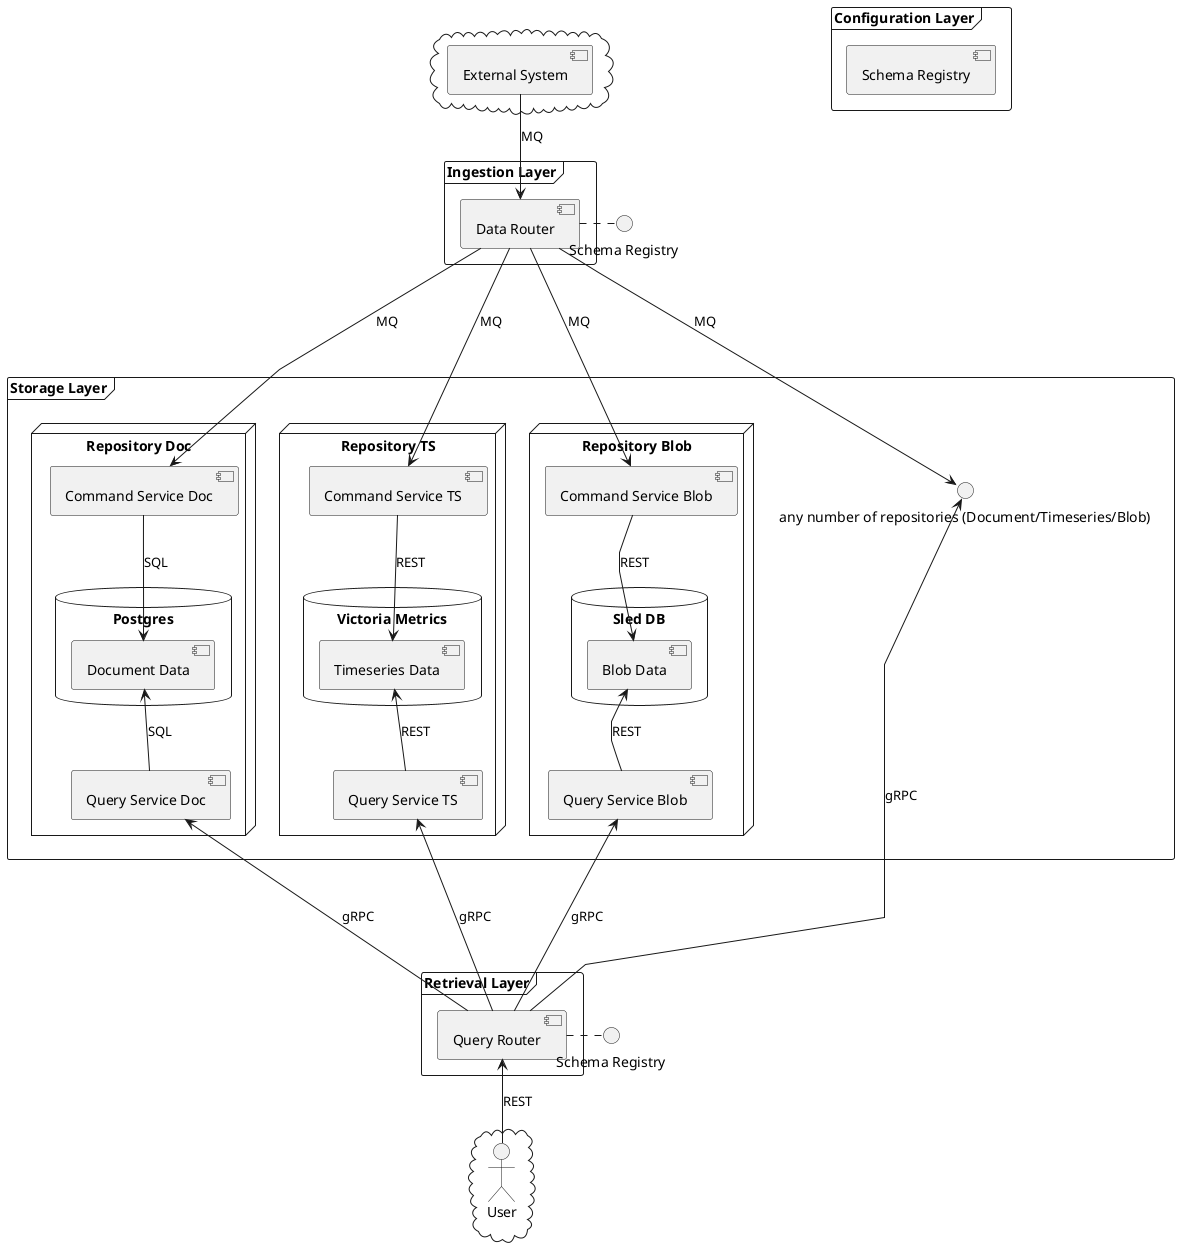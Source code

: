 @startuml
skinparam linetype polyline

interface "Schema Registry" as SRDoc
interface "Schema Registry" as SRTS

cloud {
  [External System]
}

frame "Ingestion Layer" {
  [Data Router] -right--. SRDoc
}

frame "Configuration Layer" {
  [Schema Registry]
}

frame "Storage Layer" {
    node "Repository Doc" {
      [Command Service Doc]

      database "Postgres" {
        [Document Data]
      }

      [Query Service Doc]
    }

    node "Repository TS" {
      [Command Service TS]

      database "Victoria Metrics" {
        [Timeseries Data]
      }

      [Query Service TS]
    }

    node "Repository Blob" {
      [Command Service Blob]

      database "Sled DB" {
        [Blob Data]
      }

      [Query Service Blob]
    }


    () "any number of repositories (Document/Timeseries/Blob)" as ANY
}

frame "Retrieval Layer" {
  [Query Router] -right-. SRTS
}

cloud {
  actor User
}

[External System] -down-> [Data Router] : MQ
[Data Router] -down--> [Command Service Doc] : MQ
[Data Router] -down-> [Command Service TS] : MQ
[Data Router] -down--> [Command Service Blob] : MQ
[Data Router] -down-> ANY : MQ
[Command Service Doc] -down-> [Document Data] : SQL
[Command Service TS] -down-> [Timeseries Data] : REST
[Command Service Blob] -down-> [Blob Data] : REST
[Query Service Doc] -up-> [Document Data] : SQL
[Query Service TS] -up-> [Timeseries Data] : REST
[Query Service Blob] -up-> [Blob Data] : REST
[Query Router] -up--> [Query Service Doc] : gRPC
[Query Router] -up-> [Query Service TS] : gRPC
[Query Router] -up--> [Query Service Blob] : gRPC
[Query Router] -up-> ANY : gRPC
User -up-> [Query Router] : REST
@enduml
